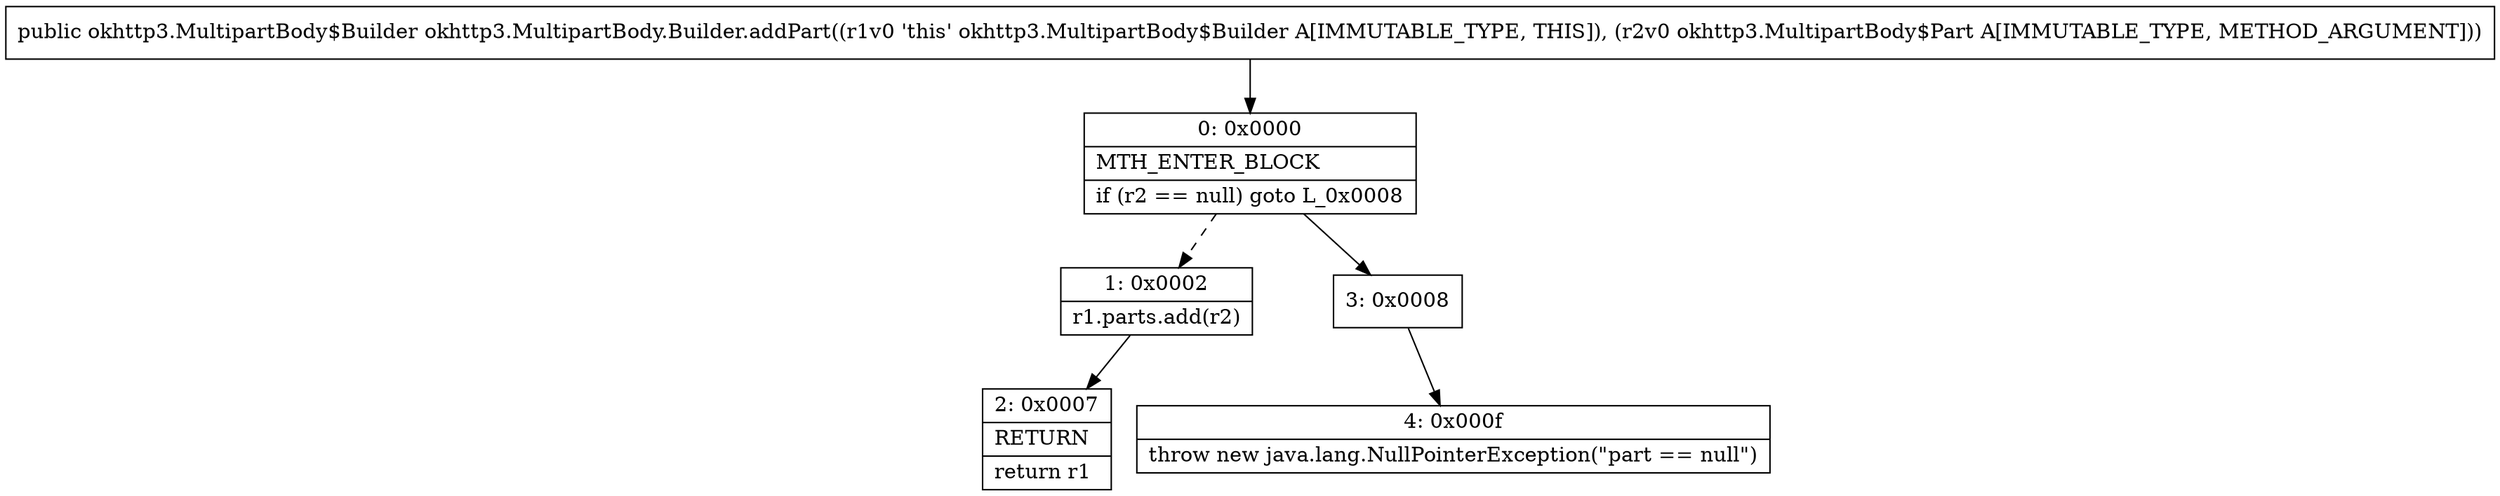 digraph "CFG forokhttp3.MultipartBody.Builder.addPart(Lokhttp3\/MultipartBody$Part;)Lokhttp3\/MultipartBody$Builder;" {
Node_0 [shape=record,label="{0\:\ 0x0000|MTH_ENTER_BLOCK\l|if (r2 == null) goto L_0x0008\l}"];
Node_1 [shape=record,label="{1\:\ 0x0002|r1.parts.add(r2)\l}"];
Node_2 [shape=record,label="{2\:\ 0x0007|RETURN\l|return r1\l}"];
Node_3 [shape=record,label="{3\:\ 0x0008}"];
Node_4 [shape=record,label="{4\:\ 0x000f|throw new java.lang.NullPointerException(\"part == null\")\l}"];
MethodNode[shape=record,label="{public okhttp3.MultipartBody$Builder okhttp3.MultipartBody.Builder.addPart((r1v0 'this' okhttp3.MultipartBody$Builder A[IMMUTABLE_TYPE, THIS]), (r2v0 okhttp3.MultipartBody$Part A[IMMUTABLE_TYPE, METHOD_ARGUMENT])) }"];
MethodNode -> Node_0;
Node_0 -> Node_1[style=dashed];
Node_0 -> Node_3;
Node_1 -> Node_2;
Node_3 -> Node_4;
}


